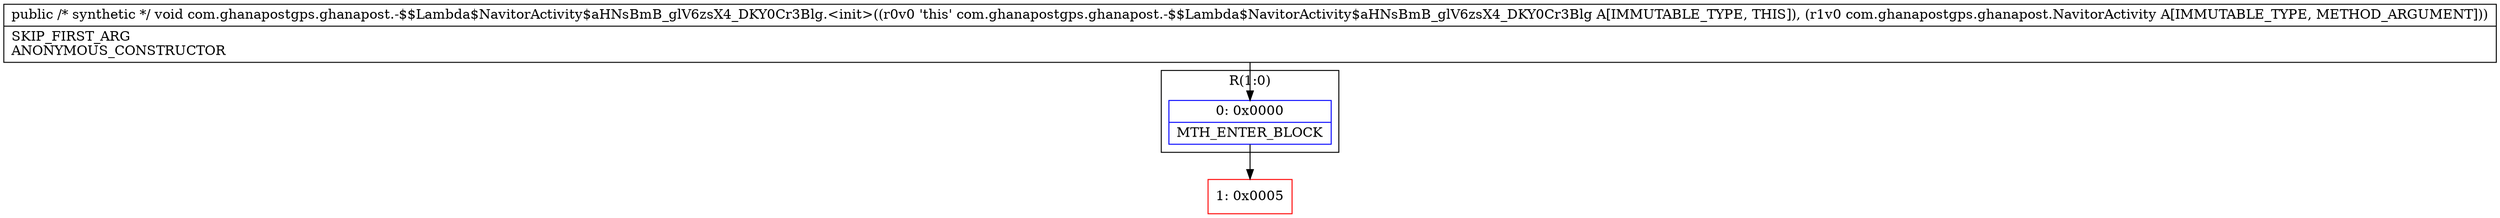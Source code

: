 digraph "CFG forcom.ghanapostgps.ghanapost.\-$$Lambda$NavitorActivity$aHNsBmB_glV6zsX4_DKY0Cr3Blg.\<init\>(Lcom\/ghanapostgps\/ghanapost\/NavitorActivity;)V" {
subgraph cluster_Region_1142766260 {
label = "R(1:0)";
node [shape=record,color=blue];
Node_0 [shape=record,label="{0\:\ 0x0000|MTH_ENTER_BLOCK\l}"];
}
Node_1 [shape=record,color=red,label="{1\:\ 0x0005}"];
MethodNode[shape=record,label="{public \/* synthetic *\/ void com.ghanapostgps.ghanapost.\-$$Lambda$NavitorActivity$aHNsBmB_glV6zsX4_DKY0Cr3Blg.\<init\>((r0v0 'this' com.ghanapostgps.ghanapost.\-$$Lambda$NavitorActivity$aHNsBmB_glV6zsX4_DKY0Cr3Blg A[IMMUTABLE_TYPE, THIS]), (r1v0 com.ghanapostgps.ghanapost.NavitorActivity A[IMMUTABLE_TYPE, METHOD_ARGUMENT]))  | SKIP_FIRST_ARG\lANONYMOUS_CONSTRUCTOR\l}"];
MethodNode -> Node_0;
Node_0 -> Node_1;
}

